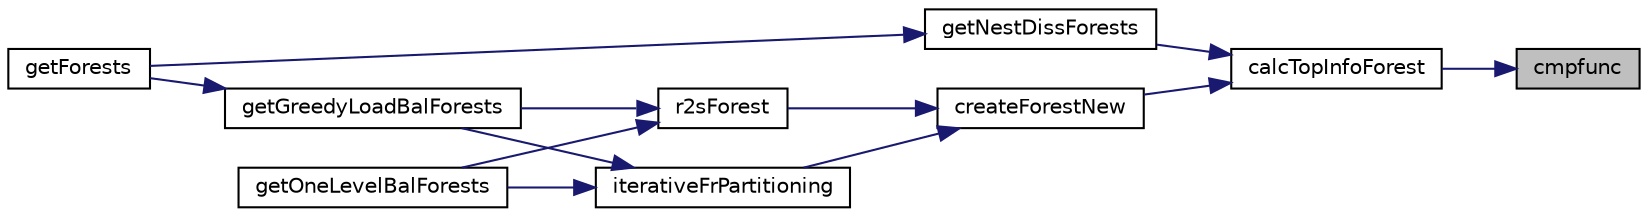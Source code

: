 digraph "cmpfunc"
{
 // LATEX_PDF_SIZE
  edge [fontname="Helvetica",fontsize="10",labelfontname="Helvetica",labelfontsize="10"];
  node [fontname="Helvetica",fontsize="10",shape=record];
  rankdir="RL";
  Node1 [label="cmpfunc",height=0.2,width=0.4,color="black", fillcolor="grey75", style="filled", fontcolor="black",tooltip=" "];
  Node1 -> Node2 [dir="back",color="midnightblue",fontsize="10",style="solid",fontname="Helvetica"];
  Node2 [label="calcTopInfoForest",height=0.2,width=0.4,color="black", fillcolor="white", style="filled",URL="$supernodalForest_8c.html#a6b1f8b3aff57a2252803334c72159846",tooltip=" "];
  Node2 -> Node3 [dir="back",color="midnightblue",fontsize="10",style="solid",fontname="Helvetica"];
  Node3 [label="createForestNew",height=0.2,width=0.4,color="black", fillcolor="white", style="filled",URL="$supernodalForest_8c.html#ac2258a38a22aa6ddac0d5ab422addbf5",tooltip=" "];
  Node3 -> Node4 [dir="back",color="midnightblue",fontsize="10",style="solid",fontname="Helvetica"];
  Node4 [label="iterativeFrPartitioning",height=0.2,width=0.4,color="black", fillcolor="white", style="filled",URL="$supernodalForest_8c.html#a5afa85ad3e12603168fb6022a5174557",tooltip=" "];
  Node4 -> Node5 [dir="back",color="midnightblue",fontsize="10",style="solid",fontname="Helvetica"];
  Node5 [label="getGreedyLoadBalForests",height=0.2,width=0.4,color="black", fillcolor="white", style="filled",URL="$superlu__defs_8h.html#ada35b5572a2dcab65a7bf413044916ba",tooltip=" "];
  Node5 -> Node6 [dir="back",color="midnightblue",fontsize="10",style="solid",fontname="Helvetica"];
  Node6 [label="getForests",height=0.2,width=0.4,color="black", fillcolor="white", style="filled",URL="$superlu__defs_8h.html#ab66a425061be6b0245d062f67ef65bfc",tooltip=" "];
  Node4 -> Node7 [dir="back",color="midnightblue",fontsize="10",style="solid",fontname="Helvetica"];
  Node7 [label="getOneLevelBalForests",height=0.2,width=0.4,color="black", fillcolor="white", style="filled",URL="$supernodalForest_8c.html#ae20e9ccb5b8c2e31e64e15bb923d8f4b",tooltip=" "];
  Node3 -> Node8 [dir="back",color="midnightblue",fontsize="10",style="solid",fontname="Helvetica"];
  Node8 [label="r2sForest",height=0.2,width=0.4,color="black", fillcolor="white", style="filled",URL="$supernodalForest_8c.html#a97cae71861ee24f712a179ca09d4ff79",tooltip=" "];
  Node8 -> Node5 [dir="back",color="midnightblue",fontsize="10",style="solid",fontname="Helvetica"];
  Node8 -> Node7 [dir="back",color="midnightblue",fontsize="10",style="solid",fontname="Helvetica"];
  Node2 -> Node9 [dir="back",color="midnightblue",fontsize="10",style="solid",fontname="Helvetica"];
  Node9 [label="getNestDissForests",height=0.2,width=0.4,color="black", fillcolor="white", style="filled",URL="$superlu__defs_8h.html#a2501acf95f0ca1bff400c502cefbeba5",tooltip=" "];
  Node9 -> Node6 [dir="back",color="midnightblue",fontsize="10",style="solid",fontname="Helvetica"];
}
